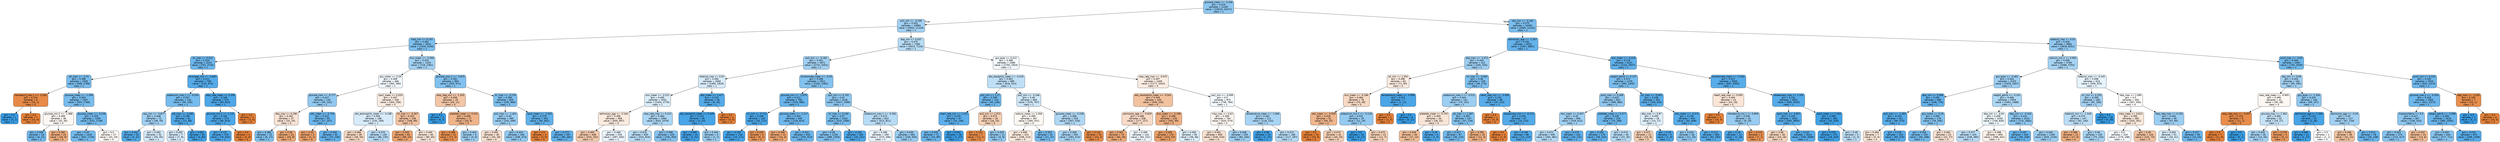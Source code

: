 digraph Tree {
node [shape=box, style="filled, rounded", color="black", fontname="helvetica"] ;
edge [fontname="helvetica"] ;
0 [label="glucose_mean <= -0.236\ngini = 0.419\nsamples = 21287\nvalue = [10019, 23471]\nclass = 1", fillcolor="#8ec7f0"] ;
1 [label="po2_min <= -0.199\ngini = 0.452\nsamples = 10894\nvalue = [5934, 11229]\nclass = 1", fillcolor="#a2d1f3"] ;
0 -> 1 [labeldistance=2.5, labelangle=45, headlabel="True"] ;
2 [label="mbp_min <= 0.143\ngini = 0.382\nsamples = 3534\nvalue = [1419, 4105]\nclass = 1", fillcolor="#7dbfee"] ;
1 -> 2 ;
3 [label="inr_max <= 0.012\ngini = 0.324\nsamples = 2214\nvalue = [701, 2744]\nclass = 1", fillcolor="#6cb6ec"] ;
2 -> 3 ;
4 [label="ph_max <= -3.74\ngini = 0.368\nsamples = 1505\nvalue = [568, 1769]\nclass = 1", fillcolor="#79bced"] ;
3 -> 4 ;
5 [label="hematocrit_max.1 <= -2.343\ngini = 0.124\nsamples = 8\nvalue = [14, 1]\nclass = 0", fillcolor="#e78a47"] ;
4 -> 5 ;
6 [label="gini = 0.0\nsamples = 1\nvalue = [0, 1]\nclass = 1", fillcolor="#399de5"] ;
5 -> 6 ;
7 [label="gini = 0.0\nsamples = 7\nvalue = [14, 0]\nclass = 0", fillcolor="#e58139"] ;
5 -> 7 ;
8 [label="glucose_mean <= -1.299\ngini = 0.363\nsamples = 1497\nvalue = [554, 1768]\nclass = 1", fillcolor="#77bced"] ;
4 -> 8 ;
9 [label="glucose_min.2 <= -1.368\ngini = 0.499\nsamples = 38\nvalue = [32, 30]\nclass = 0", fillcolor="#fdf7f3"] ;
8 -> 9 ;
10 [label="gini = 0.346\nsamples = 14\nvalue = [6, 21]\nclass = 1", fillcolor="#72b9ec"] ;
9 -> 10 ;
11 [label="gini = 0.382\nsamples = 24\nvalue = [26, 9]\nclass = 0", fillcolor="#eead7e"] ;
9 -> 11 ;
12 [label="glucose_mean <= -0.238\ngini = 0.355\nsamples = 1459\nvalue = [522, 1738]\nclass = 1", fillcolor="#74baed"] ;
8 -> 12 ;
13 [label="gini = 0.35\nsamples = 1432\nvalue = [502, 1719]\nclass = 1", fillcolor="#73baed"] ;
12 -> 13 ;
14 [label="gini = 0.5\nsamples = 27\nvalue = [20, 19]\nclass = 0", fillcolor="#fef9f5"] ;
12 -> 14 ;
15 [label="aniongap_min <= -0.687\ngini = 0.211\nsamples = 709\nvalue = [133, 975]\nclass = 1", fillcolor="#54aae9"] ;
3 -> 15 ;
16 [label="potassium_max.1 <= -0.034\ngini = 0.357\nsamples = 134\nvalue = [50, 165]\nclass = 1", fillcolor="#75bbed"] ;
15 -> 16 ;
17 [label="sbp_min <= -0.877\ngini = 0.448\nsamples = 72\nvalue = [39, 76]\nclass = 1", fillcolor="#9fcff2"] ;
16 -> 17 ;
18 [label="gini = 0.202\nsamples = 20\nvalue = [4, 31]\nclass = 1", fillcolor="#53aae8"] ;
17 -> 18 ;
19 [label="gini = 0.492\nsamples = 52\nvalue = [35, 45]\nclass = 1", fillcolor="#d3e9f9"] ;
17 -> 19 ;
20 [label="ptt_max <= -0.382\ngini = 0.196\nsamples = 62\nvalue = [11, 89]\nclass = 1", fillcolor="#51a9e8"] ;
16 -> 20 ;
21 [label="gini = 0.492\nsamples = 7\nvalue = [7, 9]\nclass = 1", fillcolor="#d3e9f9"] ;
20 -> 21 ;
22 [label="gini = 0.091\nsamples = 55\nvalue = [4, 80]\nclass = 1", fillcolor="#43a2e6"] ;
20 -> 22 ;
23 [label="resp_rate_mean <= 5.336\ngini = 0.169\nsamples = 575\nvalue = [83, 810]\nclass = 1", fillcolor="#4da7e8"] ;
15 -> 23 ;
24 [label="glucose_min.2 <= 1.115\ngini = 0.164\nsamples = 573\nvalue = [80, 810]\nclass = 1", fillcolor="#4da7e8"] ;
23 -> 24 ;
25 [label="gini = 0.157\nsamples = 570\nvalue = [76, 810]\nclass = 1", fillcolor="#4ca6e7"] ;
24 -> 25 ;
26 [label="gini = 0.0\nsamples = 3\nvalue = [4, 0]\nclass = 0", fillcolor="#e58139"] ;
24 -> 26 ;
27 [label="gini = 0.0\nsamples = 2\nvalue = [3, 0]\nclass = 0", fillcolor="#e58139"] ;
23 -> 27 ;
28 [label="bun_mean <= -0.566\ngini = 0.452\nsamples = 1320\nvalue = [718, 1361]\nclass = 1", fillcolor="#a1d1f3"] ;
2 -> 28 ;
29 [label="gcs_motor <= 0.26\ngini = 0.499\nsamples = 466\nvalue = [363, 390]\nclass = 1", fillcolor="#f1f8fd"] ;
28 -> 29 ;
30 [label="glucose_max <= -0.777\ngini = 0.427\nsamples = 130\nvalue = [59, 132]\nclass = 1", fillcolor="#92c9f1"] ;
29 -> 30 ;
31 [label="dbp_max <= 0.286\ngini = 0.492\nsamples = 37\nvalue = [32, 25]\nclass = 0", fillcolor="#f9e3d4"] ;
30 -> 31 ;
32 [label="gini = 0.386\nsamples = 15\nvalue = [6, 17]\nclass = 1", fillcolor="#7fc0ee"] ;
31 -> 32 ;
33 [label="gini = 0.36\nsamples = 22\nvalue = [26, 8]\nclass = 0", fillcolor="#eda876"] ;
31 -> 33 ;
34 [label="wbc_mean <= -0.743\ngini = 0.322\nsamples = 93\nvalue = [27, 107]\nclass = 1", fillcolor="#6bb6ec"] ;
30 -> 34 ;
35 [label="gini = 0.32\nsamples = 2\nvalue = [4, 1]\nclass = 0", fillcolor="#eca06a"] ;
34 -> 35 ;
36 [label="gini = 0.293\nsamples = 91\nvalue = [23, 106]\nclass = 1", fillcolor="#64b2eb"] ;
34 -> 36 ;
37 [label="spo2_mean <= 0.029\ngini = 0.497\nsamples = 336\nvalue = [304, 258]\nclass = 0", fillcolor="#fbece1"] ;
29 -> 37 ;
38 [label="abs_eosinophils_mean <= -0.188\ngini = 0.494\nsamples = 188\nvalue = [135, 169]\nclass = 1", fillcolor="#d7ebfa"] ;
37 -> 38 ;
39 [label="gini = 0.484\nsamples = 49\nvalue = [49, 34]\nclass = 0", fillcolor="#f7d8c2"] ;
38 -> 39 ;
40 [label="gini = 0.475\nsamples = 139\nvalue = [86, 135]\nclass = 1", fillcolor="#b7dbf6"] ;
38 -> 40 ;
41 [label="inr_max <= -0.367\ngini = 0.452\nsamples = 148\nvalue = [169, 89]\nclass = 0", fillcolor="#f3c3a1"] ;
37 -> 41 ;
42 [label="gini = 0.335\nsamples = 64\nvalue = [89, 24]\nclass = 0", fillcolor="#eca36e"] ;
41 -> 42 ;
43 [label="gini = 0.495\nsamples = 84\nvalue = [80, 65]\nclass = 0", fillcolor="#fae7da"] ;
41 -> 43 ;
44 [label="glucose_max.2 <= -0.875\ngini = 0.392\nsamples = 854\nvalue = [355, 971]\nclass = 1", fillcolor="#81c1ef"] ;
28 -> 44 ;
45 [label="resp_rate_min <= -1.333\ngini = 0.458\nsamples = 19\nvalue = [20, 11]\nclass = 0", fillcolor="#f3c6a6"] ;
44 -> 45 ;
46 [label="gini = 0.0\nsamples = 2\nvalue = [0, 3]\nclass = 1", fillcolor="#399de5"] ;
45 -> 46 ;
47 [label="platelets_mean <= 0.331\ngini = 0.408\nsamples = 17\nvalue = [20, 8]\nclass = 0", fillcolor="#efb388"] ;
45 -> 47 ;
48 [label="gini = 0.188\nsamples = 11\nvalue = [17, 2]\nclass = 0", fillcolor="#e89050"] ;
47 -> 48 ;
49 [label="gini = 0.444\nsamples = 6\nvalue = [3, 6]\nclass = 1", fillcolor="#9ccef2"] ;
47 -> 49 ;
50 [label="inr_max <= -0.178\ngini = 0.384\nsamples = 835\nvalue = [335, 960]\nclass = 1", fillcolor="#7ebfee"] ;
44 -> 50 ;
51 [label="po2_max <= -1.401\ngini = 0.44\nsamples = 485\nvalue = [242, 499]\nclass = 1", fillcolor="#99cdf2"] ;
50 -> 51 ;
52 [label="gini = 0.491\nsamples = 40\nvalue = [34, 26]\nclass = 0", fillcolor="#f9e1d0"] ;
51 -> 52 ;
53 [label="gini = 0.424\nsamples = 445\nvalue = [208, 473]\nclass = 1", fillcolor="#90c8f0"] ;
51 -> 53 ;
54 [label="spo2_mean <= -2.532\ngini = 0.279\nsamples = 350\nvalue = [93, 461]\nclass = 1", fillcolor="#61b1ea"] ;
50 -> 54 ;
55 [label="gini = 0.0\nsamples = 3\nvalue = [3, 0]\nclass = 0", fillcolor="#e58139"] ;
54 -> 55 ;
56 [label="gini = 0.273\nsamples = 347\nvalue = [90, 461]\nclass = 1", fillcolor="#60b0ea"] ;
54 -> 56 ;
57 [label="dbp_min <= 0.437\ngini = 0.475\nsamples = 7360\nvalue = [4515, 7124]\nclass = 1", fillcolor="#b6dbf5"] ;
1 -> 57 ;
58 [label="po2_min <= -0.182\ngini = 0.451\nsamples = 4971\nvalue = [2722, 5201]\nclass = 1", fillcolor="#a1d0f3"] ;
57 -> 58 ;
59 [label="totalco2_max <= 0.02\ngini = 0.494\nsamples = 2060\nvalue = [1460, 1819]\nclass = 1", fillcolor="#d8ecfa"] ;
58 -> 59 ;
60 [label="bun_mean <= -0.321\ngini = 0.495\nsamples = 2032\nvalue = [1454, 1776]\nclass = 1", fillcolor="#dbedfa"] ;
59 -> 60 ;
61 [label="admission_age <= -0.164\ngini = 0.496\nsamples = 968\nvalue = [830, 697]\nclass = 0", fillcolor="#fbebdf"] ;
60 -> 61 ;
62 [label="gini = 0.465\nsamples = 448\nvalue = [433, 252]\nclass = 0", fillcolor="#f4caac"] ;
61 -> 62 ;
63 [label="gini = 0.498\nsamples = 520\nvalue = [397, 445]\nclass = 1", fillcolor="#eaf4fc"] ;
61 -> 63 ;
64 [label="resp_rate_max <= 0.412\ngini = 0.464\nsamples = 1064\nvalue = [624, 1079]\nclass = 1", fillcolor="#acd6f4"] ;
60 -> 64 ;
65 [label="gini = 0.476\nsamples = 835\nvalue = [524, 816]\nclass = 1", fillcolor="#b8dcf6"] ;
64 -> 65 ;
66 [label="gini = 0.399\nsamples = 229\nvalue = [100, 263]\nclass = 1", fillcolor="#84c2ef"] ;
64 -> 66 ;
67 [label="dbp_mean <= 1.417\ngini = 0.215\nsamples = 28\nvalue = [6, 43]\nclass = 1", fillcolor="#55abe9"] ;
59 -> 67 ;
68 [label="abs_basophils_mean <= 0.449\ngini = 0.122\nsamples = 26\nvalue = [3, 43]\nclass = 1", fillcolor="#47a4e7"] ;
67 -> 68 ;
69 [label="gini = 0.089\nsamples = 23\nvalue = [2, 41]\nclass = 1", fillcolor="#43a2e6"] ;
68 -> 69 ;
70 [label="gini = 0.444\nsamples = 3\nvalue = [1, 2]\nclass = 1", fillcolor="#9ccef2"] ;
68 -> 70 ;
71 [label="gini = 0.0\nsamples = 2\nvalue = [3, 0]\nclass = 0", fillcolor="#e58139"] ;
67 -> 71 ;
72 [label="bicarbonate_mean <= -0.29\ngini = 0.396\nsamples = 2911\nvalue = [1262, 3382]\nclass = 1", fillcolor="#83c2ef"] ;
58 -> 72 ;
73 [label="glucose_min <= -1.079\ngini = 0.311\nsamples = 765\nvalue = [235, 986]\nclass = 1", fillcolor="#68b4eb"] ;
72 -> 73 ;
74 [label="inr_min <= 3.712\ngini = 0.156\nsamples = 120\nvalue = [16, 172]\nclass = 1", fillcolor="#4ba6e7"] ;
73 -> 74 ;
75 [label="gini = 0.104\nsamples = 116\nvalue = [10, 171]\nclass = 1", fillcolor="#45a3e7"] ;
74 -> 75 ;
76 [label="gini = 0.245\nsamples = 4\nvalue = [6, 1]\nclass = 0", fillcolor="#e9965a"] ;
74 -> 76 ;
77 [label="glucose_mean <= -1.217\ngini = 0.334\nsamples = 645\nvalue = [219, 814]\nclass = 1", fillcolor="#6eb7ec"] ;
73 -> 77 ;
78 [label="gini = 0.346\nsamples = 12\nvalue = [14, 4]\nclass = 0", fillcolor="#eca572"] ;
77 -> 78 ;
79 [label="gini = 0.322\nsamples = 633\nvalue = [205, 810]\nclass = 1", fillcolor="#6bb6ec"] ;
77 -> 79 ;
80 [label="po2_min <= 0.702\ngini = 0.42\nsamples = 2146\nvalue = [1027, 2396]\nclass = 1", fillcolor="#8ec7f0"] ;
72 -> 80 ;
81 [label="inr_max <= 0.106\ngini = 0.37\nsamples = 1324\nvalue = [515, 1585]\nclass = 1", fillcolor="#79bded"] ;
80 -> 81 ;
82 [label="gini = 0.39\nsamples = 1159\nvalue = [489, 1354]\nclass = 1", fillcolor="#81c0ee"] ;
81 -> 82 ;
83 [label="gini = 0.182\nsamples = 165\nvalue = [26, 231]\nclass = 1", fillcolor="#4fa8e8"] ;
81 -> 83 ;
84 [label="potassium_max.1 <= -0.392\ngini = 0.474\nsamples = 822\nvalue = [512, 811]\nclass = 1", fillcolor="#b6dbf5"] ;
80 -> 84 ;
85 [label="gini = 0.498\nsamples = 359\nvalue = [273, 306]\nclass = 1", fillcolor="#eaf4fc"] ;
84 -> 85 ;
86 [label="gini = 0.436\nsamples = 463\nvalue = [239, 505]\nclass = 1", fillcolor="#97cbf1"] ;
84 -> 86 ;
87 [label="gcs_eyes <= 0.412\ngini = 0.499\nsamples = 2389\nvalue = [1793, 1923]\nclass = 1", fillcolor="#f2f8fd"] ;
57 -> 87 ;
88 [label="abs_basophils_mean <= -0.419\ngini = 0.481\nsamples = 980\nvalue = [616, 913]\nclass = 1", fillcolor="#bfdff7"] ;
87 -> 88 ;
89 [label="po2_min <= 1.27\ngini = 0.338\nsamples = 115\nvalue = [40, 146]\nclass = 1", fillcolor="#6fb8ec"] ;
88 -> 89 ;
90 [label="heart_rate_min <= 1.251\ngini = 0.255\nsamples = 97\nvalue = [24, 136]\nclass = 1", fillcolor="#5caeea"] ;
89 -> 90 ;
91 [label="gini = 0.326\nsamples = 71\nvalue = [23, 89]\nclass = 1", fillcolor="#6cb6ec"] ;
90 -> 91 ;
92 [label="gini = 0.041\nsamples = 26\nvalue = [1, 47]\nclass = 1", fillcolor="#3d9fe6"] ;
90 -> 92 ;
93 [label="po2_min <= 1.971\ngini = 0.473\nsamples = 18\nvalue = [16, 10]\nclass = 0", fillcolor="#f5d0b5"] ;
89 -> 93 ;
94 [label="gini = 0.142\nsamples = 7\nvalue = [12, 1]\nclass = 0", fillcolor="#e78c49"] ;
93 -> 94 ;
95 [label="gini = 0.426\nsamples = 11\nvalue = [4, 9]\nclass = 1", fillcolor="#91c9f1"] ;
93 -> 95 ;
96 [label="po2_min <= -0.166\ngini = 0.49\nsamples = 865\nvalue = [576, 767]\nclass = 1", fillcolor="#cee7f9"] ;
88 -> 96 ;
97 [label="sodium_mean <= 1.056\ngini = 0.499\nsamples = 347\nvalue = [269, 251]\nclass = 0", fillcolor="#fdf7f2"] ;
96 -> 97 ;
98 [label="gini = 0.496\nsamples = 315\nvalue = [258, 214]\nclass = 0", fillcolor="#fbeadd"] ;
97 -> 98 ;
99 [label="gini = 0.353\nsamples = 32\nvalue = [11, 37]\nclass = 1", fillcolor="#74baed"] ;
97 -> 99 ;
100 [label="glucose_mean <= -0.238\ngini = 0.468\nsamples = 518\nvalue = [307, 516]\nclass = 1", fillcolor="#afd7f4"] ;
96 -> 100 ;
101 [label="gini = 0.458\nsamples = 503\nvalue = [283, 514]\nclass = 1", fillcolor="#a6d3f3"] ;
100 -> 101 ;
102 [label="gini = 0.142\nsamples = 15\nvalue = [24, 2]\nclass = 0", fillcolor="#e78c49"] ;
100 -> 102 ;
103 [label="resp_rate_max <= -0.675\ngini = 0.497\nsamples = 1409\nvalue = [1177, 1010]\nclass = 0", fillcolor="#fbede3"] ;
87 -> 103 ;
104 [label="abs_neutrophils_mean <= -0.541\ngini = 0.449\nsamples = 434\nvalue = [439, 226]\nclass = 0", fillcolor="#f2c29f"] ;
103 -> 104 ;
105 [label="admission_age <= -0.829\ngini = 0.486\nsamples = 208\nvalue = [177, 127]\nclass = 0", fillcolor="#f8dbc7"] ;
104 -> 105 ;
106 [label="gini = 0.361\nsamples = 74\nvalue = [84, 26]\nclass = 0", fillcolor="#eda876"] ;
105 -> 106 ;
107 [label="gini = 0.499\nsamples = 134\nvalue = [93, 101]\nclass = 1", fillcolor="#eff7fd"] ;
105 -> 107 ;
108 [label="bun_mean <= -0.198\ngini = 0.398\nsamples = 226\nvalue = [262, 99]\nclass = 0", fillcolor="#efb184"] ;
104 -> 108 ;
109 [label="gini = 0.309\nsamples = 170\nvalue = [224, 53]\nclass = 0", fillcolor="#eb9f68"] ;
108 -> 109 ;
110 [label="gini = 0.495\nsamples = 56\nvalue = [38, 46]\nclass = 1", fillcolor="#ddeefa"] ;
108 -> 110 ;
111 [label="po2_min <= -0.099\ngini = 0.5\nsamples = 975\nvalue = [738, 784]\nclass = 1", fillcolor="#f3f9fd"] ;
103 -> 111 ;
112 [label="mbp_max <= 0.63\ngini = 0.499\nsamples = 764\nvalue = [620, 574]\nclass = 0", fillcolor="#fdf6f0"] ;
111 -> 112 ;
113 [label="gini = 0.491\nsamples = 605\nvalue = [536, 410]\nclass = 0", fillcolor="#f9e1d0"] ;
112 -> 113 ;
114 [label="gini = 0.448\nsamples = 159\nvalue = [84, 164]\nclass = 1", fillcolor="#9ecff2"] ;
112 -> 114 ;
115 [label="temperature_mean <= -1.066\ngini = 0.461\nsamples = 211\nvalue = [118, 210]\nclass = 1", fillcolor="#a8d4f4"] ;
111 -> 115 ;
116 [label="gini = 0.08\nsamples = 15\nvalue = [1, 23]\nclass = 1", fillcolor="#42a1e6"] ;
115 -> 116 ;
117 [label="gini = 0.473\nsamples = 196\nvalue = [117, 187]\nclass = 1", fillcolor="#b5daf5"] ;
115 -> 117 ;
118 [label="sbp_min <= -0.184\ngini = 0.375\nsamples = 10393\nvalue = [4085, 12242]\nclass = 1", fillcolor="#7bbeee"] ;
0 -> 118 [labeldistance=2.5, labelangle=-45, headlabel="False"] ;
119 [label="admission_age <= -1.207\ngini = 0.291\nsamples = 4533\nvalue = [1267, 5891]\nclass = 1", fillcolor="#64b2eb"] ;
118 -> 119 ;
120 [label="sbp_max <= -1.072\ngini = 0.443\nsamples = 312\nvalue = [165, 334]\nclass = 1", fillcolor="#9bcdf2"] ;
119 -> 120 ;
121 [label="ph_min <= 1.354\ngini = 0.496\nsamples = 83\nvalue = [71, 60]\nclass = 0", fillcolor="#fbebe0"] ;
120 -> 121 ;
122 [label="bun_mean <= -0.186\ngini = 0.484\nsamples = 76\nvalue = [70, 49]\nclass = 0", fillcolor="#f7d9c4"] ;
121 -> 122 ;
123 [label="wbc_mean <= -0.509\ngini = 0.418\nsamples = 51\nvalue = [59, 25]\nclass = 0", fillcolor="#f0b68d"] ;
122 -> 123 ;
124 [label="gini = 0.0\nsamples = 10\nvalue = [19, 0]\nclass = 0", fillcolor="#e58139"] ;
123 -> 124 ;
125 [label="gini = 0.473\nsamples = 41\nvalue = [40, 25]\nclass = 0", fillcolor="#f5d0b5"] ;
123 -> 125 ;
126 [label="potassium_min.1 <= -0.119\ngini = 0.431\nsamples = 25\nvalue = [11, 24]\nclass = 1", fillcolor="#94caf1"] ;
122 -> 126 ;
127 [label="gini = 0.0\nsamples = 12\nvalue = [0, 17]\nclass = 1", fillcolor="#399de5"] ;
126 -> 127 ;
128 [label="gini = 0.475\nsamples = 13\nvalue = [11, 7]\nclass = 0", fillcolor="#f6d1b7"] ;
126 -> 128 ;
129 [label="temperature_mean <= -0.908\ngini = 0.153\nsamples = 7\nvalue = [1, 11]\nclass = 1", fillcolor="#4ba6e7"] ;
121 -> 129 ;
130 [label="gini = 0.0\nsamples = 1\nvalue = [1, 0]\nclass = 0", fillcolor="#e58139"] ;
129 -> 130 ;
131 [label="gini = 0.0\nsamples = 6\nvalue = [0, 11]\nclass = 1", fillcolor="#399de5"] ;
129 -> 131 ;
132 [label="inr_max <= -0.083\ngini = 0.38\nsamples = 229\nvalue = [94, 274]\nclass = 1", fillcolor="#7dbfee"] ;
120 -> 132 ;
133 [label="potassium_max.1 <= -0.512\ngini = 0.443\nsamples = 141\nvalue = [75, 151]\nclass = 1", fillcolor="#9bcef2"] ;
132 -> 133 ;
134 [label="platelets_mean <= 0.703\ngini = 0.493\nsamples = 34\nvalue = [28, 22]\nclass = 0", fillcolor="#f9e4d5"] ;
133 -> 134 ;
135 [label="gini = 0.439\nsamples = 28\nvalue = [27, 13]\nclass = 0", fillcolor="#f2be98"] ;
134 -> 135 ;
136 [label="gini = 0.18\nsamples = 6\nvalue = [1, 9]\nclass = 1", fillcolor="#4fa8e8"] ;
134 -> 136 ;
137 [label="ph_max <= 1.087\ngini = 0.391\nsamples = 107\nvalue = [47, 129]\nclass = 1", fillcolor="#81c1ee"] ;
133 -> 137 ;
138 [label="gini = 0.347\nsamples = 97\nvalue = [36, 125]\nclass = 1", fillcolor="#72b9ec"] ;
137 -> 138 ;
139 [label="gini = 0.391\nsamples = 10\nvalue = [11, 4]\nclass = 0", fillcolor="#eeaf81"] ;
137 -> 139 ;
140 [label="heart_rate_min <= -3.936\ngini = 0.232\nsamples = 88\nvalue = [19, 123]\nclass = 1", fillcolor="#58ace9"] ;
132 -> 140 ;
141 [label="gini = 0.0\nsamples = 1\nvalue = [3, 0]\nclass = 0", fillcolor="#e58139"] ;
140 -> 141 ;
142 [label="baseexcess_min <= -6.113\ngini = 0.204\nsamples = 87\nvalue = [16, 123]\nclass = 1", fillcolor="#53aae8"] ;
140 -> 142 ;
143 [label="gini = 0.0\nsamples = 1\nvalue = [1, 0]\nclass = 0", fillcolor="#e58139"] ;
142 -> 143 ;
144 [label="gini = 0.194\nsamples = 86\nvalue = [15, 123]\nclass = 1", fillcolor="#51a9e8"] ;
142 -> 144 ;
145 [label="bun_mean <= -0.419\ngini = 0.276\nsamples = 4221\nvalue = [1102, 5557]\nclass = 1", fillcolor="#60b0ea"] ;
119 -> 145 ;
146 [label="weight_admit <= 0.157\ngini = 0.372\nsamples = 1276\nvalue = [495, 1505]\nclass = 1", fillcolor="#7abdee"] ;
145 -> 146 ;
147 [label="pco2_max <= 0.289\ngini = 0.425\nsamples = 824\nvalue = [389, 880]\nclass = 1", fillcolor="#91c8f0"] ;
146 -> 147 ;
148 [label="wbc_mean <= 0.407\ngini = 0.45\nsamples = 606\nvalue = [319, 612]\nclass = 1", fillcolor="#a0d0f3"] ;
147 -> 148 ;
149 [label="gini = 0.471\nsamples = 505\nvalue = [293, 481]\nclass = 1", fillcolor="#b2d9f5"] ;
148 -> 149 ;
150 [label="gini = 0.276\nsamples = 101\nvalue = [26, 131]\nclass = 1", fillcolor="#60b0ea"] ;
148 -> 150 ;
151 [label="platelets_mean <= 0.477\ngini = 0.328\nsamples = 218\nvalue = [70, 268]\nclass = 1", fillcolor="#6db7ec"] ;
147 -> 151 ;
152 [label="gini = 0.283\nsamples = 179\nvalue = [48, 233]\nclass = 1", fillcolor="#62b1ea"] ;
151 -> 152 ;
153 [label="gini = 0.474\nsamples = 39\nvalue = [22, 35]\nclass = 1", fillcolor="#b5dbf5"] ;
151 -> 153 ;
154 [label="inr_max <= -0.462\ngini = 0.248\nsamples = 452\nvalue = [106, 625]\nclass = 1", fillcolor="#5baee9"] ;
146 -> 154 ;
155 [label="dbp_max <= 0.87\ngini = 0.495\nsamples = 18\nvalue = [14, 17]\nclass = 1", fillcolor="#dceefa"] ;
154 -> 155 ;
156 [label="gini = 0.472\nsamples = 13\nvalue = [13, 8]\nclass = 0", fillcolor="#f5cfb3"] ;
155 -> 156 ;
157 [label="gini = 0.18\nsamples = 5\nvalue = [1, 9]\nclass = 1", fillcolor="#4fa8e8"] ;
155 -> 157 ;
158 [label="wbc_mean <= -0.574\ngini = 0.228\nsamples = 434\nvalue = [92, 608]\nclass = 1", fillcolor="#57ace9"] ;
154 -> 158 ;
159 [label="gini = 0.424\nsamples = 26\nvalue = [11, 25]\nclass = 1", fillcolor="#90c8f0"] ;
158 -> 159 ;
160 [label="gini = 0.214\nsamples = 408\nvalue = [81, 583]\nclass = 1", fillcolor="#55abe9"] ;
158 -> 160 ;
161 [label="bicarbonate_mean <= -3.262\ngini = 0.227\nsamples = 2945\nvalue = [607, 4052]\nclass = 1", fillcolor="#57ace9"] ;
145 -> 161 ;
162 [label="heart_rate_max <= 0.005\ngini = 0.493\nsamples = 23\nvalue = [24, 19]\nclass = 0", fillcolor="#fae5d6"] ;
161 -> 162 ;
163 [label="gini = 0.0\nsamples = 7\nvalue = [15, 0]\nclass = 0", fillcolor="#e58139"] ;
162 -> 163 ;
164 [label="hematocrit_min.1 <= 0.809\ngini = 0.436\nsamples = 16\nvalue = [9, 19]\nclass = 1", fillcolor="#97cbf1"] ;
162 -> 164 ;
165 [label="gini = 0.18\nsamples = 12\nvalue = [2, 18]\nclass = 1", fillcolor="#4fa8e8"] ;
164 -> 165 ;
166 [label="gini = 0.219\nsamples = 4\nvalue = [7, 1]\nclass = 0", fillcolor="#e99355"] ;
164 -> 166 ;
167 [label="baseexcess_max <= 1.102\ngini = 0.221\nsamples = 2922\nvalue = [583, 4033]\nclass = 1", fillcolor="#56abe9"] ;
161 -> 167 ;
168 [label="spo2_max <= -3.657\ngini = 0.234\nsamples = 2642\nvalue = [563, 3605]\nclass = 1", fillcolor="#58ace9"] ;
167 -> 168 ;
169 [label="gini = 0.48\nsamples = 28\nvalue = [24, 16]\nclass = 0", fillcolor="#f6d5bd"] ;
168 -> 169 ;
170 [label="gini = 0.227\nsamples = 2614\nvalue = [539, 3589]\nclass = 1", fillcolor="#57ace9"] ;
168 -> 170 ;
171 [label="spo2_mean <= 1.253\ngini = 0.085\nsamples = 280\nvalue = [20, 428]\nclass = 1", fillcolor="#42a2e6"] ;
167 -> 171 ;
172 [label="gini = 0.078\nsamples = 275\nvalue = [18, 425]\nclass = 1", fillcolor="#41a1e6"] ;
171 -> 172 ;
173 [label="gini = 0.48\nsamples = 5\nvalue = [2, 3]\nclass = 1", fillcolor="#bddef6"] ;
171 -> 173 ;
174 [label="totalco2_max <= 0.02\ngini = 0.426\nsamples = 5860\nvalue = [2818, 6351]\nclass = 1", fillcolor="#91c8f1"] ;
118 -> 174 ;
175 [label="calcium_min.1 <= 0.992\ngini = 0.458\nsamples = 3769\nvalue = [2088, 3792]\nclass = 1", fillcolor="#a6d3f3"] ;
174 -> 175 ;
176 [label="gcs_eyes <= -0.461\ngini = 0.444\nsamples = 3153\nvalue = [1629, 3267]\nclass = 1", fillcolor="#9ccef2"] ;
175 -> 176 ;
177 [label="dbp_min <= 0.589\ngini = 0.292\nsamples = 599\nvalue = [168, 779]\nclass = 1", fillcolor="#64b2eb"] ;
176 -> 177 ;
178 [label="po2_max <= -1.283\ngini = 0.234\nsamples = 421\nvalue = [90, 574]\nclass = 1", fillcolor="#58ace9"] ;
177 -> 178 ;
179 [label="gini = 0.494\nsamples = 7\nvalue = [5, 4]\nclass = 0", fillcolor="#fae6d7"] ;
178 -> 179 ;
180 [label="gini = 0.226\nsamples = 414\nvalue = [85, 570]\nclass = 1", fillcolor="#57ace9"] ;
178 -> 180 ;
181 [label="gcs_motor <= 0.26\ngini = 0.399\nsamples = 178\nvalue = [78, 205]\nclass = 1", fillcolor="#84c2ef"] ;
177 -> 181 ;
182 [label="gini = 0.354\nsamples = 155\nvalue = [56, 188]\nclass = 1", fillcolor="#74baed"] ;
181 -> 182 ;
183 [label="gini = 0.492\nsamples = 23\nvalue = [22, 17]\nclass = 0", fillcolor="#f9e2d2"] ;
181 -> 183 ;
184 [label="weight_admit <= -0.241\ngini = 0.466\nsamples = 2554\nvalue = [1461, 2488]\nclass = 1", fillcolor="#add7f4"] ;
176 -> 184 ;
185 [label="dbp_min <= -0.04\ngini = 0.499\nsamples = 1030\nvalue = [746, 826]\nclass = 1", fillcolor="#ecf6fc"] ;
184 -> 185 ;
186 [label="gini = 0.477\nsamples = 425\nvalue = [248, 385]\nclass = 1", fillcolor="#b9dcf6"] ;
185 -> 186 ;
187 [label="gini = 0.498\nsamples = 605\nvalue = [498, 441]\nclass = 0", fillcolor="#fcf1e8"] ;
185 -> 187 ;
188 [label="dbp_min <= -0.343\ngini = 0.421\nsamples = 1524\nvalue = [715, 1662]\nclass = 1", fillcolor="#8ec7f0"] ;
184 -> 188 ;
189 [label="gini = 0.297\nsamples = 334\nvalue = [95, 428]\nclass = 1", fillcolor="#65b3eb"] ;
188 -> 189 ;
190 [label="gini = 0.445\nsamples = 1190\nvalue = [620, 1234]\nclass = 1", fillcolor="#9ccef2"] ;
188 -> 190 ;
191 [label="totalco2_max <= -0.205\ngini = 0.498\nsamples = 616\nvalue = [459, 525]\nclass = 1", fillcolor="#e6f3fc"] ;
175 -> 191 ;
192 [label="inr_min <= 0.255\ngini = 0.456\nsamples = 166\nvalue = [92, 169]\nclass = 1", fillcolor="#a5d2f3"] ;
191 -> 192 ;
193 [label="totalco2_min <= -1.545\ngini = 0.479\nsamples = 147\nvalue = [92, 140]\nclass = 1", fillcolor="#bbddf6"] ;
192 -> 193 ;
194 [label="gini = 0.386\nsamples = 12\nvalue = [17, 6]\nclass = 0", fillcolor="#eead7f"] ;
193 -> 194 ;
195 [label="gini = 0.46\nsamples = 135\nvalue = [75, 134]\nclass = 1", fillcolor="#a8d4f4"] ;
193 -> 195 ;
196 [label="gini = 0.0\nsamples = 19\nvalue = [0, 29]\nclass = 1", fillcolor="#399de5"] ;
192 -> 196 ;
197 [label="dbp_max <= 1.099\ngini = 0.5\nsamples = 450\nvalue = [367, 356]\nclass = 0", fillcolor="#fefbf9"] ;
191 -> 197 ;
198 [label="mbp_mean <= 0.812\ngini = 0.495\nsamples = 360\nvalue = [320, 261]\nclass = 0", fillcolor="#fae8da"] ;
197 -> 198 ;
199 [label="gini = 0.5\nsamples = 234\nvalue = [179, 188]\nclass = 1", fillcolor="#f6fafe"] ;
198 -> 199 ;
200 [label="gini = 0.45\nsamples = 126\nvalue = [141, 73]\nclass = 0", fillcolor="#f2c2a0"] ;
198 -> 200 ;
201 [label="resp_rate_max <= 0.102\ngini = 0.443\nsamples = 90\nvalue = [47, 95]\nclass = 1", fillcolor="#9bcdf2"] ;
197 -> 201 ;
202 [label="gini = 0.494\nsamples = 51\nvalue = [33, 41]\nclass = 1", fillcolor="#d8ecfa"] ;
201 -> 202 ;
203 [label="gini = 0.327\nsamples = 39\nvalue = [14, 54]\nclass = 1", fillcolor="#6cb6ec"] ;
201 -> 203 ;
204 [label="pco2_max <= -0.65\ngini = 0.345\nsamples = 2091\nvalue = [730, 2559]\nclass = 1", fillcolor="#71b9ec"] ;
174 -> 204 ;
205 [label="sbp_min <= 0.09\ngini = 0.454\nsamples = 181\nvalue = [99, 185]\nclass = 1", fillcolor="#a3d1f3"] ;
204 -> 205 ;
206 [label="resp_rate_mean <= -0.905\ngini = 0.499\nsamples = 41\nvalue = [30, 28]\nclass = 0", fillcolor="#fdf7f2"] ;
205 -> 206 ;
207 [label="resp_rate_max <= -0.597\ngini = 0.153\nsamples = 8\nvalue = [11, 1]\nclass = 0", fillcolor="#e78c4b"] ;
206 -> 207 ;
208 [label="gini = 0.0\nsamples = 7\nvalue = [11, 0]\nclass = 0", fillcolor="#e58139"] ;
207 -> 208 ;
209 [label="gini = 0.0\nsamples = 1\nvalue = [0, 1]\nclass = 1", fillcolor="#399de5"] ;
207 -> 209 ;
210 [label="glucose_max <= 1.382\ngini = 0.485\nsamples = 33\nvalue = [19, 27]\nclass = 1", fillcolor="#c4e2f7"] ;
206 -> 210 ;
211 [label="gini = 0.455\nsamples = 30\nvalue = [14, 26]\nclass = 1", fillcolor="#a4d2f3"] ;
210 -> 211 ;
212 [label="gini = 0.278\nsamples = 3\nvalue = [5, 1]\nclass = 0", fillcolor="#ea9a61"] ;
210 -> 212 ;
213 [label="gcs_eyes <= -1.334\ngini = 0.424\nsamples = 140\nvalue = [69, 157]\nclass = 1", fillcolor="#90c8f0"] ;
205 -> 213 ;
214 [label="admission_age <= 1.566\ngini = 0.124\nsamples = 23\nvalue = [2, 28]\nclass = 1", fillcolor="#47a4e7"] ;
213 -> 214 ;
215 [label="gini = 0.069\nsamples = 21\nvalue = [1, 27]\nclass = 1", fillcolor="#40a1e6"] ;
214 -> 215 ;
216 [label="gini = 0.5\nsamples = 2\nvalue = [1, 1]\nclass = 0", fillcolor="#ffffff"] ;
214 -> 216 ;
217 [label="admission_age <= -0.29\ngini = 0.45\nsamples = 117\nvalue = [67, 129]\nclass = 1", fillcolor="#a0d0f3"] ;
213 -> 217 ;
218 [label="gini = 0.448\nsamples = 39\nvalue = [41, 21]\nclass = 0", fillcolor="#f2c29e"] ;
217 -> 218 ;
219 [label="gini = 0.313\nsamples = 78\nvalue = [26, 108]\nclass = 1", fillcolor="#69b5eb"] ;
217 -> 219 ;
220 [label="pco2_min <= 6.223\ngini = 0.332\nsamples = 1910\nvalue = [631, 2374]\nclass = 1", fillcolor="#6eb7ec"] ;
204 -> 220 ;
221 [label="glucose_max.2 <= -0.354\ngini = 0.329\nsamples = 1903\nvalue = [621, 2373]\nclass = 1", fillcolor="#6db7ec"] ;
220 -> 221 ;
222 [label="hispanic/latino <= 0.5\ngini = 0.417\nsamples = 287\nvalue = [136, 323]\nclass = 1", fillcolor="#8cc6f0"] ;
221 -> 222 ;
223 [label="gini = 0.403\nsamples = 273\nvalue = [123, 317]\nclass = 1", fillcolor="#86c3ef"] ;
222 -> 223 ;
224 [label="gini = 0.432\nsamples = 14\nvalue = [13, 6]\nclass = 0", fillcolor="#f1bb94"] ;
222 -> 224 ;
225 [label="weight_admit <= -0.089\ngini = 0.309\nsamples = 1616\nvalue = [485, 2050]\nclass = 1", fillcolor="#68b4eb"] ;
221 -> 225 ;
226 [label="gini = 0.404\nsamples = 644\nvalue = [277, 711]\nclass = 1", fillcolor="#86c3ef"] ;
225 -> 226 ;
227 [label="gini = 0.233\nsamples = 972\nvalue = [208, 1339]\nclass = 1", fillcolor="#58ace9"] ;
225 -> 227 ;
228 [label="dbp_max <= -1.035\ngini = 0.165\nsamples = 7\nvalue = [10, 1]\nclass = 0", fillcolor="#e88e4d"] ;
220 -> 228 ;
229 [label="gini = 0.0\nsamples = 1\nvalue = [0, 1]\nclass = 1", fillcolor="#399de5"] ;
228 -> 229 ;
230 [label="gini = 0.0\nsamples = 6\nvalue = [10, 0]\nclass = 0", fillcolor="#e58139"] ;
228 -> 230 ;
}